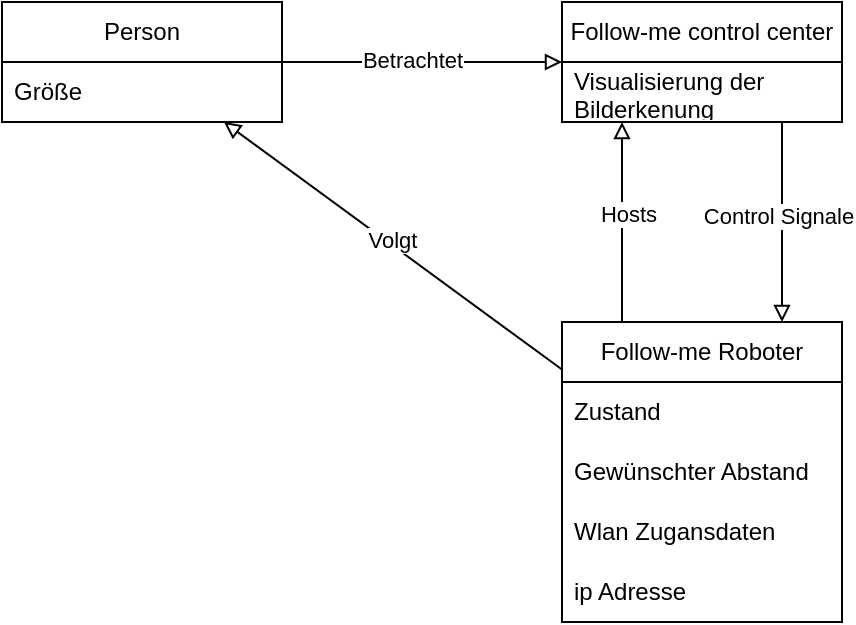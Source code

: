 <mxfile version="22.1.16" type="device">
  <diagram name="Page-1" id="CiS9O22GE6tEYM5gPeS7">
    <mxGraphModel dx="672" dy="460" grid="1" gridSize="10" guides="1" tooltips="1" connect="1" arrows="1" fold="1" page="1" pageScale="1" pageWidth="1169" pageHeight="827" math="0" shadow="0">
      <root>
        <mxCell id="0" />
        <mxCell id="1" parent="0" />
        <mxCell id="GJtfW0wypvFMeqqHx8dL-12" style="rounded=0;orthogonalLoop=1;jettySize=auto;html=1;endArrow=none;endFill=0;startArrow=block;startFill=0;" parent="1" source="GJtfW0wypvFMeqqHx8dL-3" target="GJtfW0wypvFMeqqHx8dL-7" edge="1">
          <mxGeometry relative="1" as="geometry" />
        </mxCell>
        <mxCell id="Y-sDnqK1b5WyOGB_6znA-1" value="Volgt" style="edgeLabel;html=1;align=center;verticalAlign=middle;resizable=0;points=[];" vertex="1" connectable="0" parent="GJtfW0wypvFMeqqHx8dL-12">
          <mxGeometry x="-0.021" y="2" relative="1" as="geometry">
            <mxPoint as="offset" />
          </mxGeometry>
        </mxCell>
        <mxCell id="GJtfW0wypvFMeqqHx8dL-3" value="Person" style="swimlane;fontStyle=0;childLayout=stackLayout;horizontal=1;startSize=30;horizontalStack=0;resizeParent=1;resizeParentMax=0;resizeLast=0;collapsible=1;marginBottom=0;whiteSpace=wrap;html=1;" parent="1" vertex="1">
          <mxGeometry x="120" y="100" width="140" height="60" as="geometry" />
        </mxCell>
        <mxCell id="GJtfW0wypvFMeqqHx8dL-4" value="Größe&amp;nbsp;" style="text;strokeColor=none;fillColor=none;align=left;verticalAlign=middle;spacingLeft=4;spacingRight=4;overflow=hidden;points=[[0,0.5],[1,0.5]];portConstraint=eastwest;rotatable=0;whiteSpace=wrap;html=1;" parent="GJtfW0wypvFMeqqHx8dL-3" vertex="1">
          <mxGeometry y="30" width="140" height="30" as="geometry" />
        </mxCell>
        <mxCell id="GJtfW0wypvFMeqqHx8dL-7" value="Follow-me Roboter" style="swimlane;fontStyle=0;childLayout=stackLayout;horizontal=1;startSize=30;horizontalStack=0;resizeParent=1;resizeParentMax=0;resizeLast=0;collapsible=1;marginBottom=0;whiteSpace=wrap;html=1;" parent="1" vertex="1">
          <mxGeometry x="400" y="260" width="140" height="150" as="geometry" />
        </mxCell>
        <mxCell id="GJtfW0wypvFMeqqHx8dL-8" value="Zustand" style="text;strokeColor=none;fillColor=none;align=left;verticalAlign=middle;spacingLeft=4;spacingRight=4;overflow=hidden;points=[[0,0.5],[1,0.5]];portConstraint=eastwest;rotatable=0;whiteSpace=wrap;html=1;" parent="GJtfW0wypvFMeqqHx8dL-7" vertex="1">
          <mxGeometry y="30" width="140" height="30" as="geometry" />
        </mxCell>
        <mxCell id="GJtfW0wypvFMeqqHx8dL-9" value="Gewünschter Abstand&amp;nbsp;" style="text;strokeColor=none;fillColor=none;align=left;verticalAlign=middle;spacingLeft=4;spacingRight=4;overflow=hidden;points=[[0,0.5],[1,0.5]];portConstraint=eastwest;rotatable=0;whiteSpace=wrap;html=1;" parent="GJtfW0wypvFMeqqHx8dL-7" vertex="1">
          <mxGeometry y="60" width="140" height="30" as="geometry" />
        </mxCell>
        <mxCell id="Y-sDnqK1b5WyOGB_6znA-13" value="Wlan Zugansdaten" style="text;strokeColor=none;fillColor=none;align=left;verticalAlign=middle;spacingLeft=4;spacingRight=4;overflow=hidden;points=[[0,0.5],[1,0.5]];portConstraint=eastwest;rotatable=0;whiteSpace=wrap;html=1;" vertex="1" parent="GJtfW0wypvFMeqqHx8dL-7">
          <mxGeometry y="90" width="140" height="30" as="geometry" />
        </mxCell>
        <mxCell id="Y-sDnqK1b5WyOGB_6znA-14" value="ip Adresse" style="text;strokeColor=none;fillColor=none;align=left;verticalAlign=middle;spacingLeft=4;spacingRight=4;overflow=hidden;points=[[0,0.5],[1,0.5]];portConstraint=eastwest;rotatable=0;whiteSpace=wrap;html=1;" vertex="1" parent="GJtfW0wypvFMeqqHx8dL-7">
          <mxGeometry y="120" width="140" height="30" as="geometry" />
        </mxCell>
        <mxCell id="Y-sDnqK1b5WyOGB_6znA-8" style="edgeStyle=orthogonalEdgeStyle;rounded=0;orthogonalLoop=1;jettySize=auto;html=1;endArrow=none;endFill=0;startArrow=block;startFill=0;" edge="1" parent="1" source="Y-sDnqK1b5WyOGB_6znA-3" target="GJtfW0wypvFMeqqHx8dL-7">
          <mxGeometry relative="1" as="geometry">
            <Array as="points">
              <mxPoint x="430" y="240" />
              <mxPoint x="430" y="240" />
            </Array>
          </mxGeometry>
        </mxCell>
        <mxCell id="Y-sDnqK1b5WyOGB_6znA-9" value="Hosts" style="edgeLabel;html=1;align=center;verticalAlign=middle;resizable=0;points=[];" vertex="1" connectable="0" parent="Y-sDnqK1b5WyOGB_6znA-8">
          <mxGeometry x="-0.092" y="3" relative="1" as="geometry">
            <mxPoint as="offset" />
          </mxGeometry>
        </mxCell>
        <mxCell id="Y-sDnqK1b5WyOGB_6znA-11" style="edgeStyle=orthogonalEdgeStyle;rounded=0;orthogonalLoop=1;jettySize=auto;html=1;endArrow=block;endFill=0;" edge="1" parent="1" source="Y-sDnqK1b5WyOGB_6znA-3">
          <mxGeometry relative="1" as="geometry">
            <mxPoint x="510" y="175" as="sourcePoint" />
            <mxPoint x="510" y="260" as="targetPoint" />
            <Array as="points">
              <mxPoint x="510" y="240" />
              <mxPoint x="510" y="240" />
            </Array>
          </mxGeometry>
        </mxCell>
        <mxCell id="Y-sDnqK1b5WyOGB_6znA-12" value="Control Signale" style="edgeLabel;html=1;align=center;verticalAlign=middle;resizable=0;points=[];" vertex="1" connectable="0" parent="Y-sDnqK1b5WyOGB_6znA-11">
          <mxGeometry x="-0.059" y="-2" relative="1" as="geometry">
            <mxPoint as="offset" />
          </mxGeometry>
        </mxCell>
        <mxCell id="Y-sDnqK1b5WyOGB_6znA-3" value="Follow-me control center" style="swimlane;fontStyle=0;childLayout=stackLayout;horizontal=1;startSize=30;horizontalStack=0;resizeParent=1;resizeParentMax=0;resizeLast=0;collapsible=1;marginBottom=0;whiteSpace=wrap;html=1;" vertex="1" parent="1">
          <mxGeometry x="400" y="100" width="140" height="60" as="geometry" />
        </mxCell>
        <mxCell id="Y-sDnqK1b5WyOGB_6znA-4" value="Visualisierung der Bilderkenung" style="text;strokeColor=none;fillColor=none;align=left;verticalAlign=middle;spacingLeft=4;spacingRight=4;overflow=hidden;points=[[0,0.5],[1,0.5]];portConstraint=eastwest;rotatable=0;whiteSpace=wrap;html=1;" vertex="1" parent="Y-sDnqK1b5WyOGB_6znA-3">
          <mxGeometry y="30" width="140" height="30" as="geometry" />
        </mxCell>
        <mxCell id="Y-sDnqK1b5WyOGB_6znA-6" style="rounded=0;orthogonalLoop=1;jettySize=auto;html=1;endArrow=none;endFill=0;startArrow=block;startFill=0;" edge="1" parent="1" source="Y-sDnqK1b5WyOGB_6znA-3" target="GJtfW0wypvFMeqqHx8dL-3">
          <mxGeometry relative="1" as="geometry" />
        </mxCell>
        <mxCell id="Y-sDnqK1b5WyOGB_6znA-7" value="Betrachtet" style="edgeLabel;html=1;align=center;verticalAlign=middle;resizable=0;points=[];" vertex="1" connectable="0" parent="Y-sDnqK1b5WyOGB_6znA-6">
          <mxGeometry x="0.074" y="-1" relative="1" as="geometry">
            <mxPoint as="offset" />
          </mxGeometry>
        </mxCell>
      </root>
    </mxGraphModel>
  </diagram>
</mxfile>
